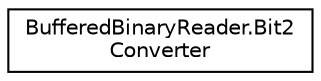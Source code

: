 digraph "Graphical Class Hierarchy"
{
 // INTERACTIVE_SVG=YES
 // LATEX_PDF_SIZE
  edge [fontname="Helvetica",fontsize="10",labelfontname="Helvetica",labelfontsize="10"];
  node [fontname="Helvetica",fontsize="10",shape=record];
  rankdir="LR";
  Node0 [label="BufferedBinaryReader.Bit2\lConverter",height=0.2,width=0.4,color="black", fillcolor="white", style="filled",URL="$struct_buffered_binary_reader_1_1_bit2_converter.html",tooltip=" "];
}
